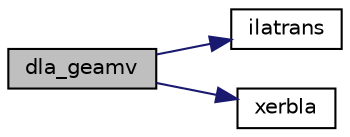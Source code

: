 digraph "dla_geamv"
{
 // LATEX_PDF_SIZE
  edge [fontname="Helvetica",fontsize="10",labelfontname="Helvetica",labelfontsize="10"];
  node [fontname="Helvetica",fontsize="10",shape=record];
  rankdir="LR";
  Node1 [label="dla_geamv",height=0.2,width=0.4,color="black", fillcolor="grey75", style="filled", fontcolor="black",tooltip="DLA_GEAMV computes a matrix-vector product using a general matrix to calculate error bounds."];
  Node1 -> Node2 [color="midnightblue",fontsize="10",style="solid",fontname="Helvetica"];
  Node2 [label="ilatrans",height=0.2,width=0.4,color="black", fillcolor="white", style="filled",URL="$ilatrans_8f.html#aec3c2c1d0a04f49ff1b18fe344b687c1",tooltip="ILATRANS"];
  Node1 -> Node3 [color="midnightblue",fontsize="10",style="solid",fontname="Helvetica"];
  Node3 [label="xerbla",height=0.2,width=0.4,color="black", fillcolor="white", style="filled",URL="$xerbla_8f.html#a377ee61015baf8dea7770b3a404b1c07",tooltip="XERBLA"];
}

